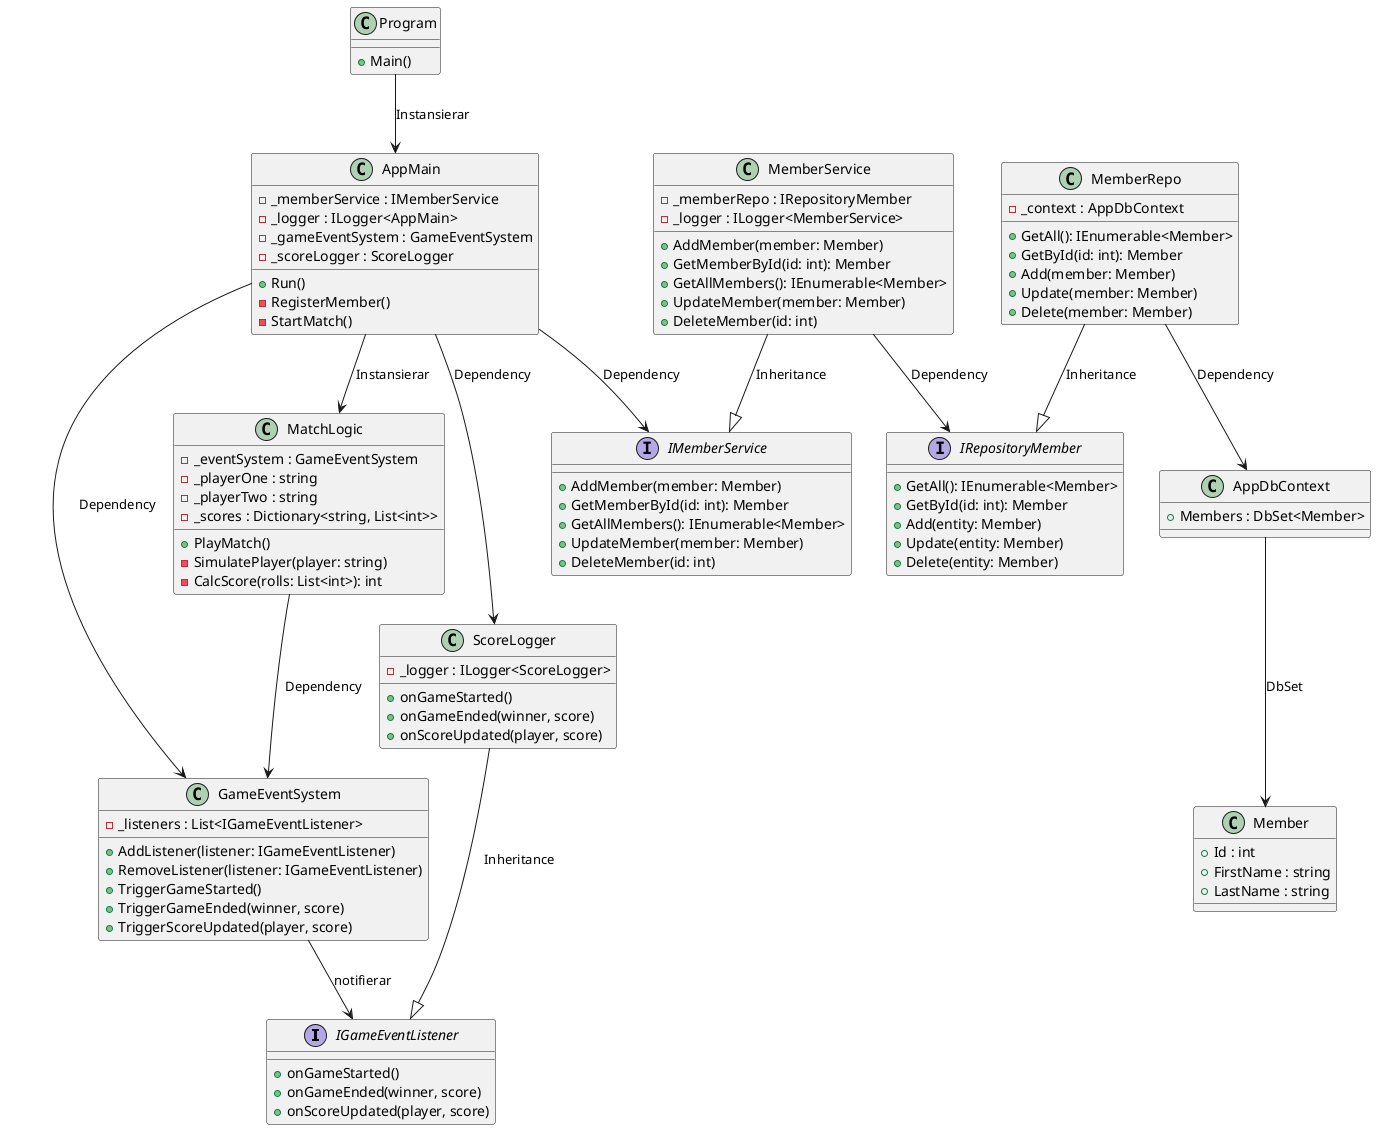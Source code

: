 @startuml

' ==============================
' INTERFACES
' ==============================
interface IGameEventListener {
  + onGameStarted()
  + onGameEnded(winner, score)
  + onScoreUpdated(player, score)
}

interface IMemberService {
  + AddMember(member: Member)
  + GetMemberById(id: int): Member
  + GetAllMembers(): IEnumerable<Member>
  + UpdateMember(member: Member)
  + DeleteMember(id: int)
}


interface IRepositoryMember {
  + GetAll(): IEnumerable<Member>
  + GetById(id: int): Member
  + Add(entity: Member)
  + Update(entity: Member)
  + Delete(entity: Member)
}

' ==============================
' KLASSER
' ==============================

class Program {
  + Main()
}

class AppMain {
  - _memberService : IMemberService
  - _logger : ILogger<AppMain>
  - _gameEventSystem : GameEventSystem
  - _scoreLogger : ScoreLogger

  + Run()
  - RegisterMember()
  - StartMatch()
}

class GameEventSystem {
  - _listeners : List<IGameEventListener>

  + AddListener(listener: IGameEventListener)
  + RemoveListener(listener: IGameEventListener)
  + TriggerGameStarted()
  + TriggerGameEnded(winner, score)
  + TriggerScoreUpdated(player, score)
}

class ScoreLogger {
  - _logger : ILogger<ScoreLogger>

  + onGameStarted()
  + onGameEnded(winner, score)
  + onScoreUpdated(player, score)
}

class MatchLogic {
  - _eventSystem : GameEventSystem
  - _playerOne : string
  - _playerTwo : string
  - _scores : Dictionary<string, List<int>>

  + PlayMatch()
  - SimulatePlayer(player: string)
  - CalcScore(rolls: List<int>): int
}

class MemberService {
  - _memberRepo : IRepositoryMember
  - _logger : ILogger<MemberService>

  + AddMember(member: Member)
  + GetMemberById(id: int): Member
  + GetAllMembers(): IEnumerable<Member>
  + UpdateMember(member: Member)
  + DeleteMember(id: int)
}

class MemberRepo {
  - _context : AppDbContext

  + GetAll(): IEnumerable<Member>
  + GetById(id: int): Member
  + Add(member: Member)
  + Update(member: Member)
  + Delete(member: Member)
}

class Member {
  + Id : int
  + FirstName : string
  + LastName : string
}

class AppDbContext {
  + Members : DbSet<Member>
}

' ==============================
' RELATIONER
' ==============================

Program --> AppMain : "Instansierar"


AppMain --> IMemberService : "Dependency"
AppMain --> GameEventSystem : "Dependency"
AppMain --> ScoreLogger : "Dependency"
AppMain --> MatchLogic : "Instansierar"

MatchLogic --> GameEventSystem : "Dependency"

GameEventSystem --> IGameEventListener : "notifierar"

ScoreLogger --|> IGameEventListener : "Inheritance"

MemberService --|> IMemberService : "Inheritance"
MemberService --> IRepositoryMember : "Dependency"

MemberRepo --|> IRepositoryMember : "Inheritance"
MemberRepo --> AppDbContext : "Dependency"

AppDbContext --> Member : "DbSet"

@enduml